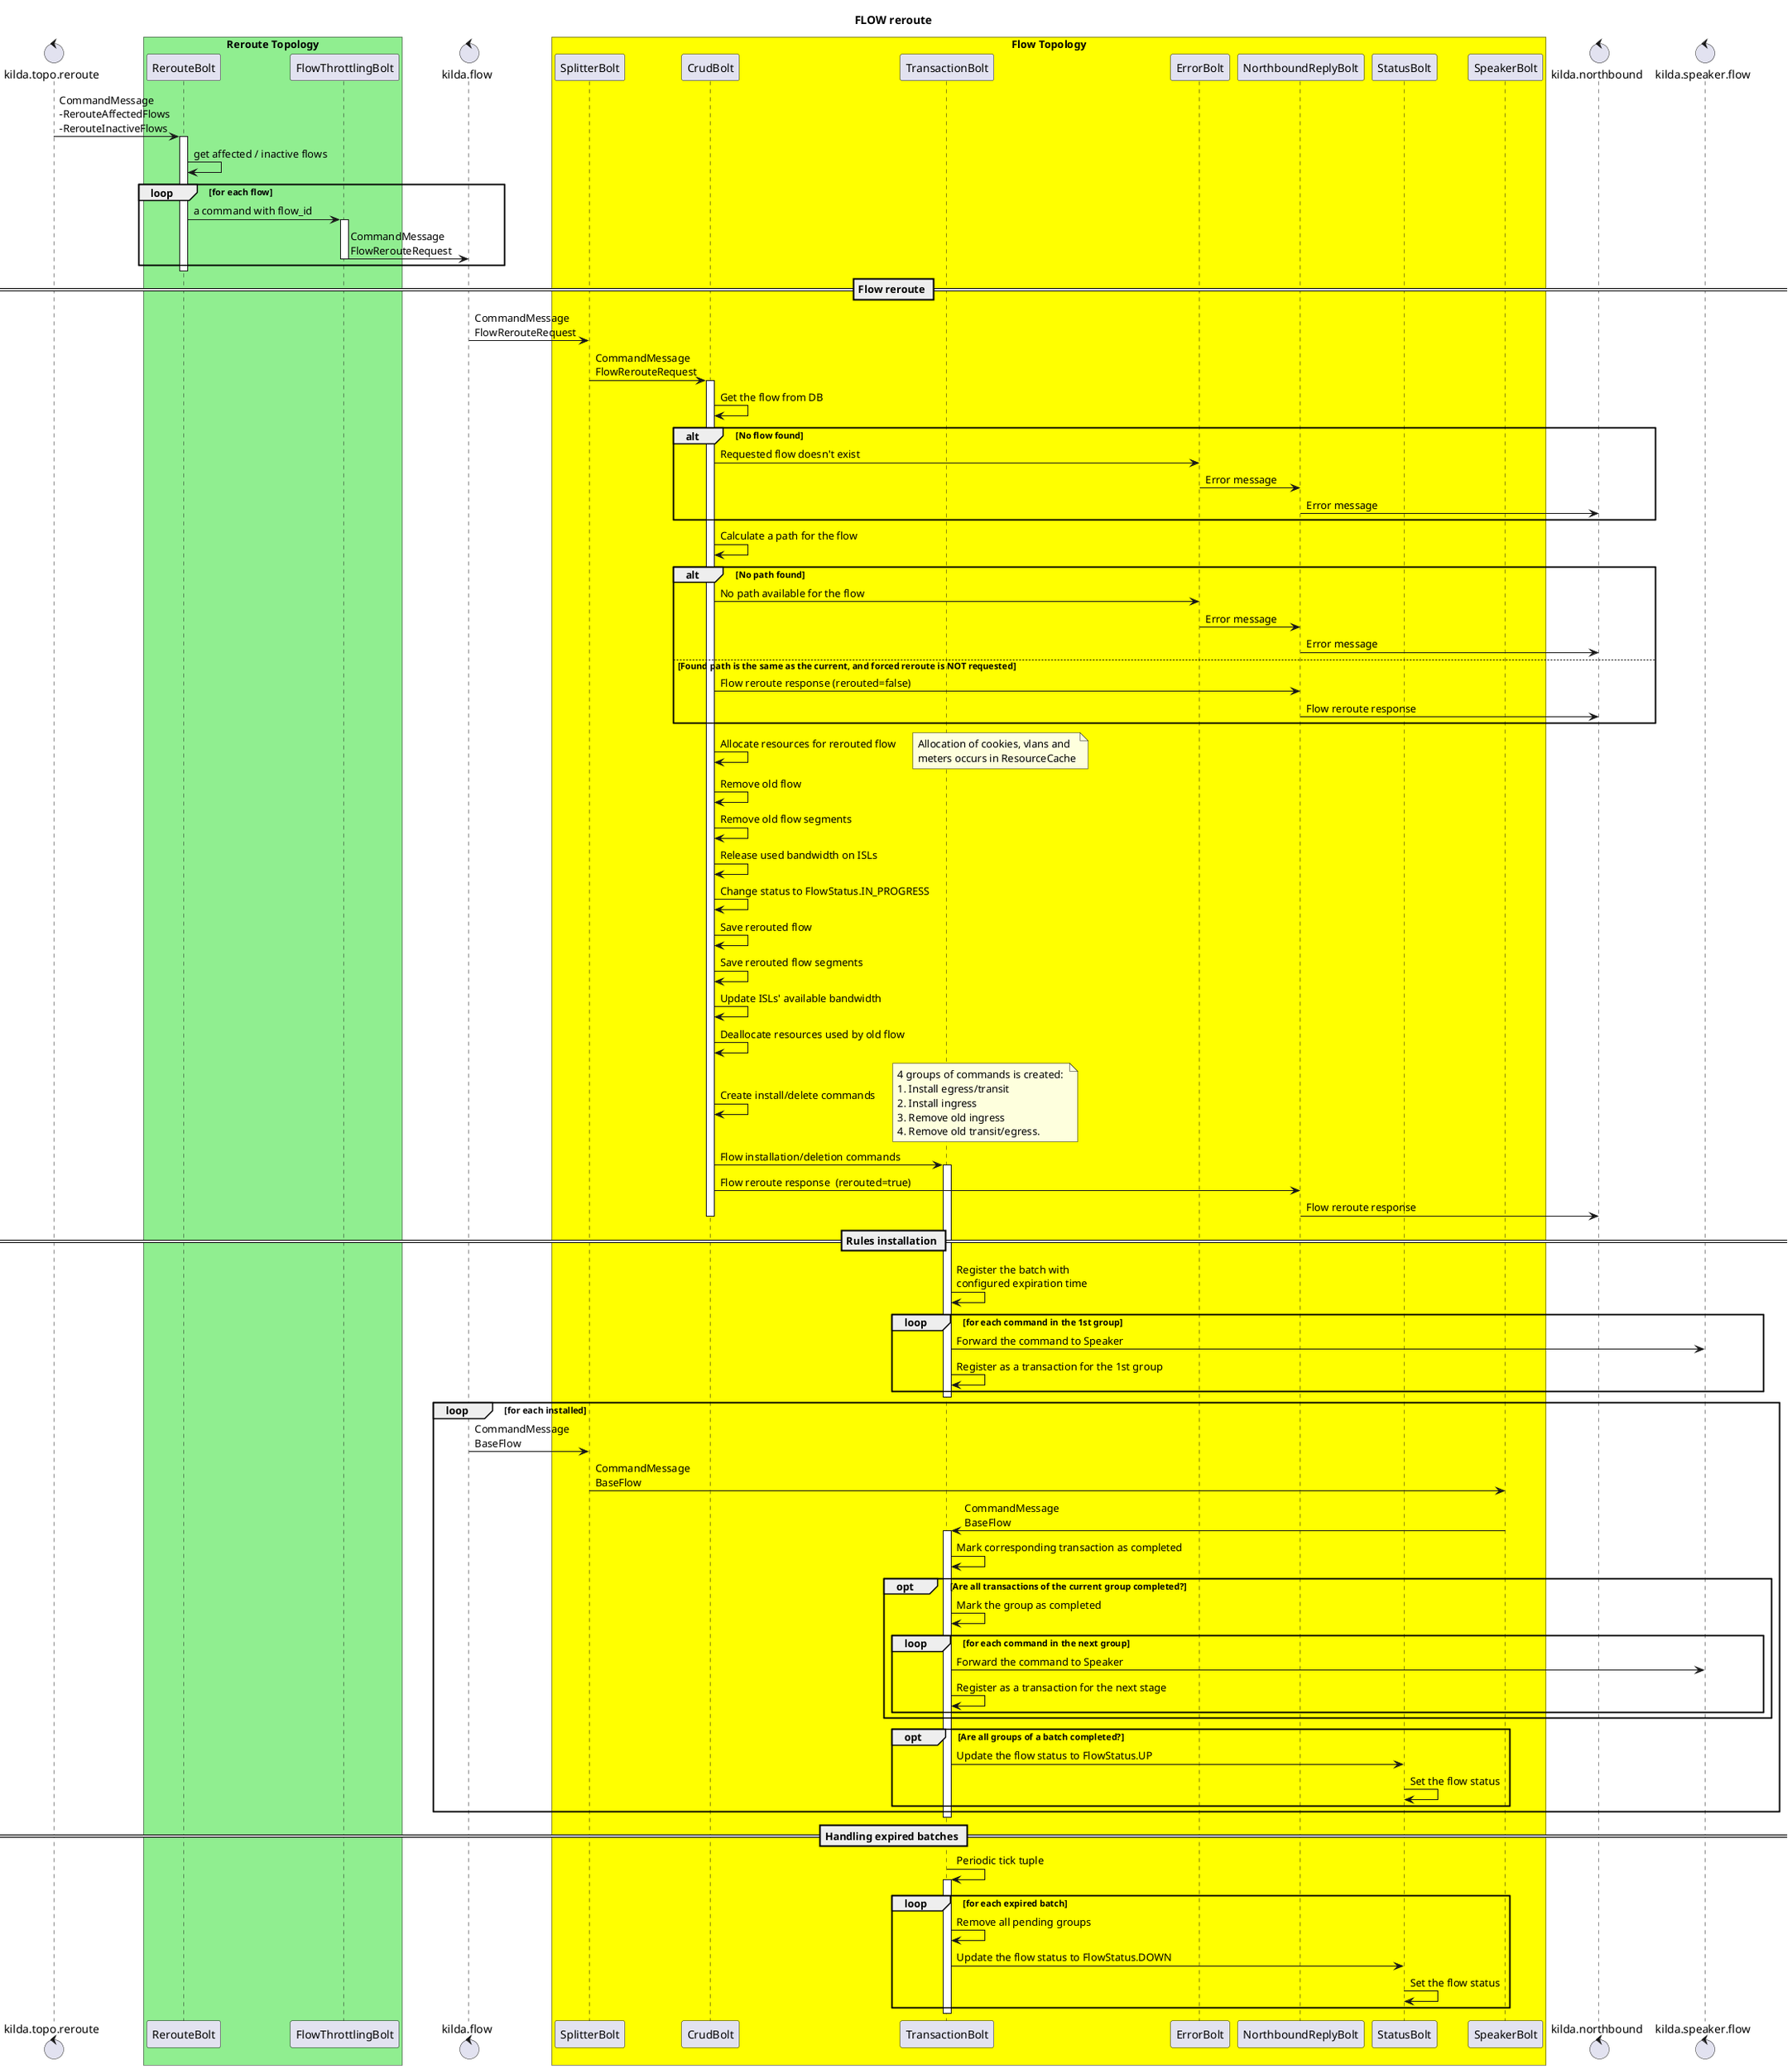 @startuml
title FLOW reroute

control kilda.topo.reroute
box "Reroute Topology" #LightGreen
    participant RerouteBolt
    participant FlowThrottlingBolt
end box
control kilda.flow
box "Flow Topology" #Yellow
    participant SplitterBolt
    participant CrudBolt
    participant TransactionBolt
    participant ErrorBolt
    participant NorthboundReplyBolt
    participant StatusBolt
    participant SpeakerBolt
end box
control kilda.northbound
control kilda.speaker.flow

kilda.topo.reroute -> RerouteBolt : CommandMessage\n-RerouteAffectedFlows\n-RerouteInactiveFlows
activate RerouteBolt

RerouteBolt -> RerouteBolt : get affected / inactive flows
loop for each flow
    RerouteBolt -> FlowThrottlingBolt : a command with flow_id
    activate FlowThrottlingBolt
    FlowThrottlingBolt -> kilda.flow : CommandMessage\nFlowRerouteRequest
    deactivate FlowThrottlingBolt
end

deactivate RerouteBolt

== Flow reroute ==
kilda.flow -> SplitterBolt: CommandMessage\nFlowRerouteRequest
SplitterBolt -> CrudBolt: CommandMessage\nFlowRerouteRequest
activate CrudBolt

CrudBolt -> CrudBolt: Get the flow from DB

alt No flow found
    CrudBolt -> ErrorBolt: Requested flow doesn't exist
    ErrorBolt -> NorthboundReplyBolt: Error message
    NorthboundReplyBolt -> kilda.northbound: Error message
end

CrudBolt -> CrudBolt: Calculate a path for the flow
alt No path found
    CrudBolt -> ErrorBolt: No path available for the flow
    ErrorBolt -> NorthboundReplyBolt: Error message
    NorthboundReplyBolt -> kilda.northbound: Error message
else Found path is the same as the current, and forced reroute is NOT requested
    CrudBolt -> NorthboundReplyBolt: Flow reroute response (rerouted=false)
    NorthboundReplyBolt -> kilda.northbound: Flow reroute response
end

CrudBolt -> CrudBolt: Allocate resources for rerouted flow
note right: Allocation of cookies, vlans and \nmeters occurs in ResourceCache

CrudBolt -> CrudBolt: Remove old flow
CrudBolt -> CrudBolt: Remove old flow segments
CrudBolt -> CrudBolt: Release used bandwidth on ISLs

CrudBolt -> CrudBolt: Change status to FlowStatus.IN_PROGRESS

CrudBolt -> CrudBolt: Save rerouted flow
CrudBolt -> CrudBolt: Save rerouted flow segments
CrudBolt -> CrudBolt: Update ISLs' available bandwidth

CrudBolt -> CrudBolt: Deallocate resources used by old flow

CrudBolt -> CrudBolt: Create install/delete commands
note right: 4 groups of commands is created: \n1. Install egress/transit \n2. Install ingress \n3. Remove old ingress \n4. Remove old transit/egress.

CrudBolt -> TransactionBolt: Flow installation/deletion commands
activate TransactionBolt

CrudBolt -> NorthboundReplyBolt: Flow reroute response  (rerouted=true)
NorthboundReplyBolt -> kilda.northbound: Flow reroute response
deactivate CrudBolt

== Rules installation ==
TransactionBolt -> TransactionBolt: Register the batch with \nconfigured expiration time

loop for each command in the 1st group
    TransactionBolt -> kilda.speaker.flow: Forward the command to Speaker
    TransactionBolt -> TransactionBolt: Register as a transaction for the 1st group
end
deactivate TransactionBolt

loop for each installed
    kilda.flow -> SplitterBolt: CommandMessage\nBaseFlow
    SplitterBolt -> SpeakerBolt: CommandMessage\nBaseFlow
    SpeakerBolt -> TransactionBolt: CommandMessage\nBaseFlow
    activate TransactionBolt
    TransactionBolt -> TransactionBolt: Mark corresponding transaction as completed
	opt Are all transactions of the current group completed?
        TransactionBolt -> TransactionBolt: Mark the group as completed

         loop for each command in the next group
            TransactionBolt -> kilda.speaker.flow: Forward the command to Speaker
            TransactionBolt -> TransactionBolt: Register as a transaction for the next stage
        end
	end
	opt Are all groups of a batch completed?
        TransactionBolt -> StatusBolt: Update the flow status to FlowStatus.UP
        StatusBolt -> StatusBolt: Set the flow status
	end
end
deactivate TransactionBolt

== Handling expired batches ==

 TransactionBolt -> TransactionBolt: Periodic tick tuple
activate TransactionBolt
loop for each expired batch
    TransactionBolt -> TransactionBolt: Remove all pending groups
    TransactionBolt -> StatusBolt: Update the flow status to FlowStatus.DOWN
    StatusBolt -> StatusBolt: Set the flow status
end
deactivate TransactionBolt

@enduml